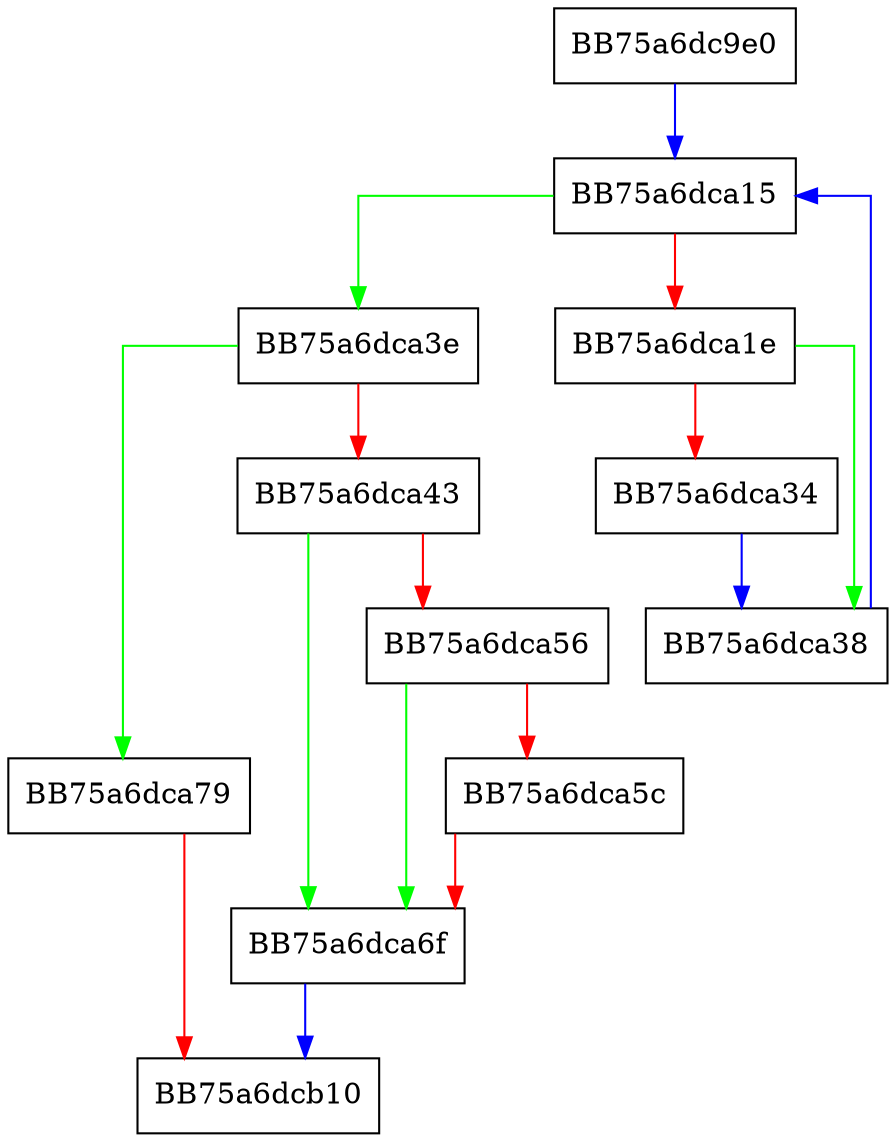 digraph HandleTainted {
  node [shape="box"];
  graph [splines=ortho];
  BB75a6dc9e0 -> BB75a6dca15 [color="blue"];
  BB75a6dca15 -> BB75a6dca3e [color="green"];
  BB75a6dca15 -> BB75a6dca1e [color="red"];
  BB75a6dca1e -> BB75a6dca38 [color="green"];
  BB75a6dca1e -> BB75a6dca34 [color="red"];
  BB75a6dca34 -> BB75a6dca38 [color="blue"];
  BB75a6dca38 -> BB75a6dca15 [color="blue"];
  BB75a6dca3e -> BB75a6dca79 [color="green"];
  BB75a6dca3e -> BB75a6dca43 [color="red"];
  BB75a6dca43 -> BB75a6dca6f [color="green"];
  BB75a6dca43 -> BB75a6dca56 [color="red"];
  BB75a6dca56 -> BB75a6dca6f [color="green"];
  BB75a6dca56 -> BB75a6dca5c [color="red"];
  BB75a6dca5c -> BB75a6dca6f [color="red"];
  BB75a6dca6f -> BB75a6dcb10 [color="blue"];
  BB75a6dca79 -> BB75a6dcb10 [color="red"];
}